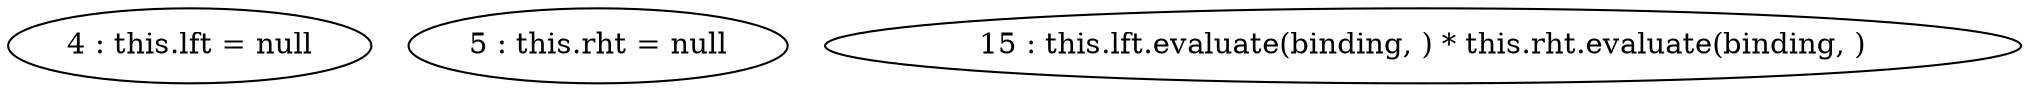 digraph G {
"4 : this.lft = null"
"5 : this.rht = null"
"15 : this.lft.evaluate(binding, ) * this.rht.evaluate(binding, )"
}